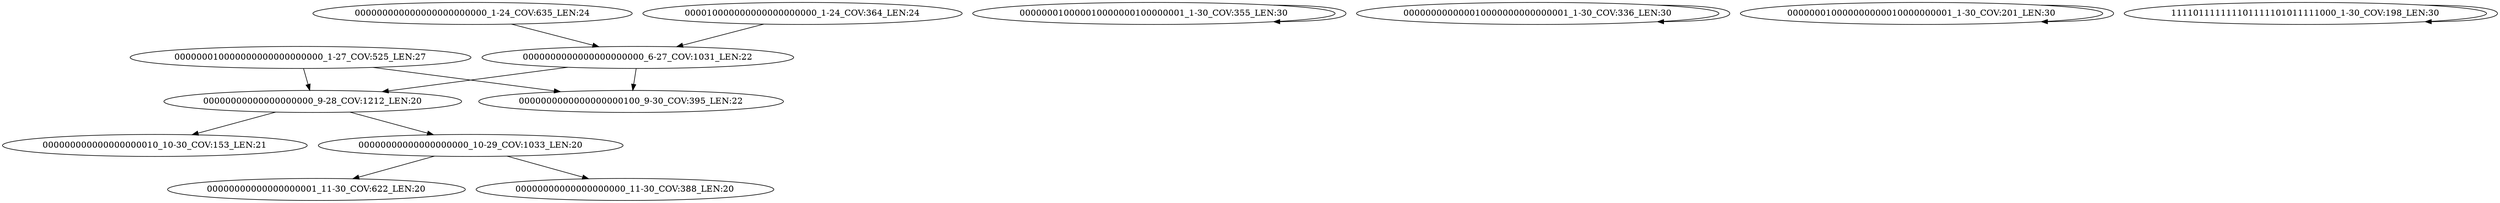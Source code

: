 digraph G {
    "000000010000000000000000000_1-27_COV:525_LEN:27" -> "00000000000000000000_9-28_COV:1212_LEN:20";
    "000000010000000000000000000_1-27_COV:525_LEN:27" -> "0000000000000000000100_9-30_COV:395_LEN:22";
    "00000000000000000000_9-28_COV:1212_LEN:20" -> "000000000000000000010_10-30_COV:153_LEN:21";
    "00000000000000000000_9-28_COV:1212_LEN:20" -> "00000000000000000000_10-29_COV:1033_LEN:20";
    "0000000000000000000000_6-27_COV:1031_LEN:22" -> "00000000000000000000_9-28_COV:1212_LEN:20";
    "0000000000000000000000_6-27_COV:1031_LEN:22" -> "0000000000000000000100_9-30_COV:395_LEN:22";
    "000000010000010000000100000001_1-30_COV:355_LEN:30" -> "000000010000010000000100000001_1-30_COV:355_LEN:30";
    "000000000000000000000000_1-24_COV:635_LEN:24" -> "0000000000000000000000_6-27_COV:1031_LEN:22";
    "000010000000000000000000_1-24_COV:364_LEN:24" -> "0000000000000000000000_6-27_COV:1031_LEN:22";
    "000000000000010000000000000001_1-30_COV:336_LEN:30" -> "000000000000010000000000000001_1-30_COV:336_LEN:30";
    "000000010000000000010000000001_1-30_COV:201_LEN:30" -> "000000010000000000010000000001_1-30_COV:201_LEN:30";
    "111101111111101111101011111000_1-30_COV:198_LEN:30" -> "111101111111101111101011111000_1-30_COV:198_LEN:30";
    "00000000000000000000_10-29_COV:1033_LEN:20" -> "00000000000000000001_11-30_COV:622_LEN:20";
    "00000000000000000000_10-29_COV:1033_LEN:20" -> "00000000000000000000_11-30_COV:388_LEN:20";
}
